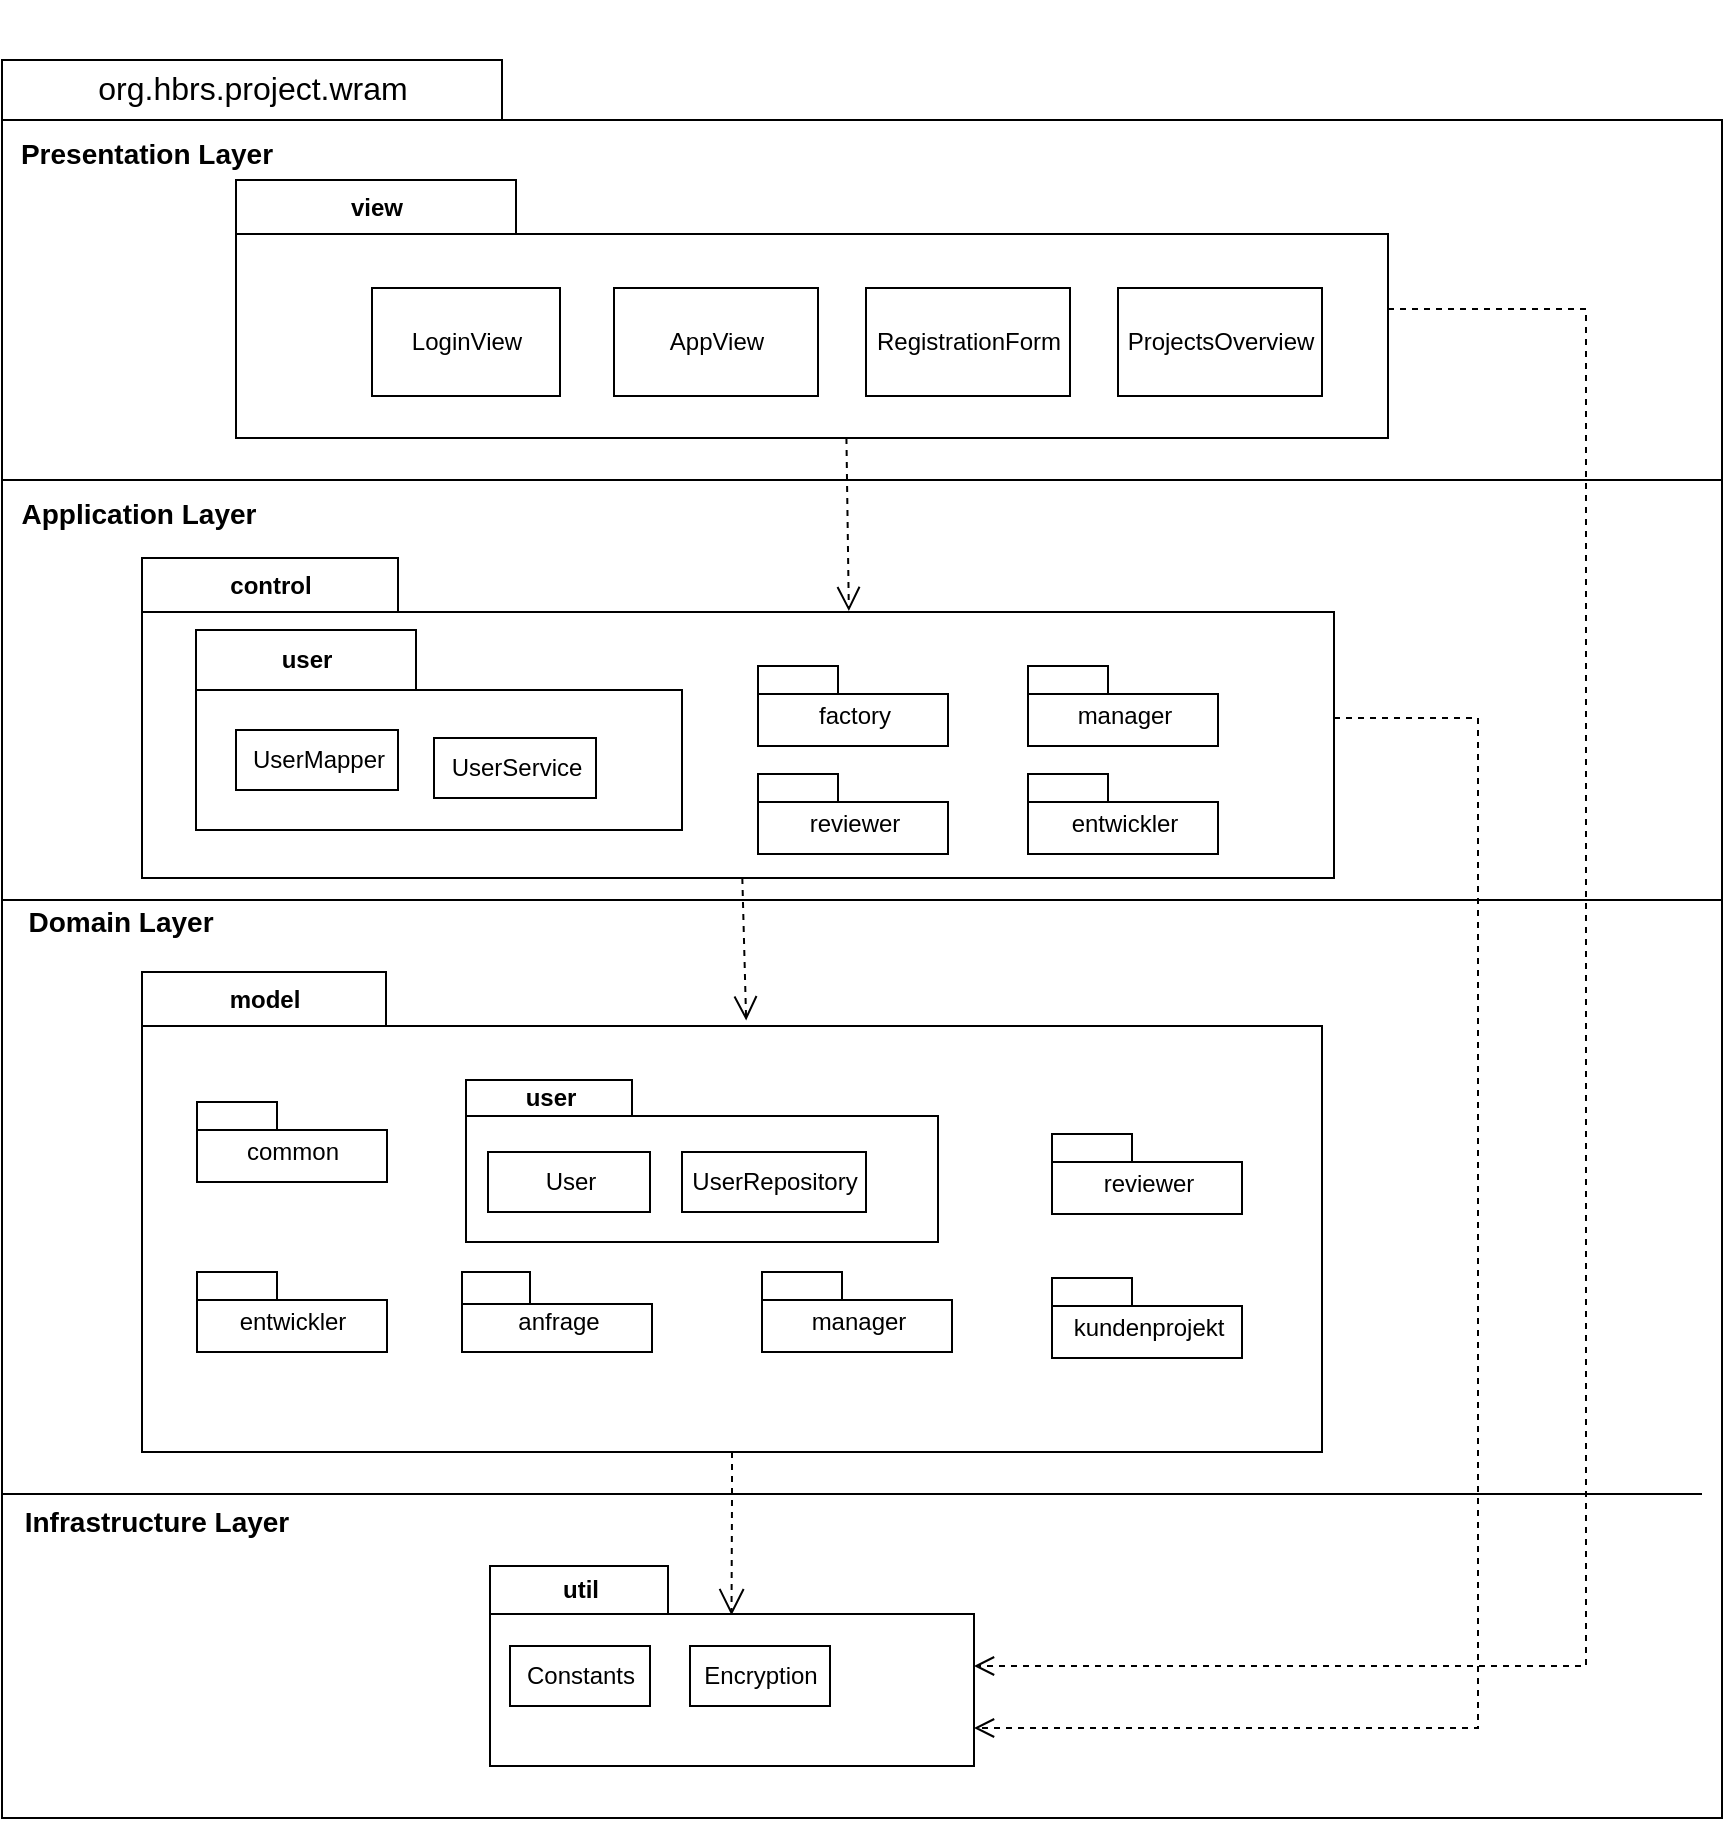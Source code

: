 <mxfile version="15.5.4" type="embed"><diagram id="2MWhljZTr-79RIpY2fLu" name="Bausteinsicht"><mxGraphModel dx="2088" dy="1122" grid="1" gridSize="9" guides="1" tooltips="1" connect="1" arrows="1" fold="1" page="0" pageScale="1" pageWidth="1920" pageHeight="1200" math="0" shadow="0"><root><mxCell id="0"/><mxCell id="1" parent="0"/><mxCell id="7Za7AvAphu47wtOgQL8E-2" value="&lt;p style=&quot;font-weight: normal ; line-height: 18px&quot;&gt;&lt;span style=&quot;background-color: rgb(255 , 255 , 255)&quot;&gt;&lt;font style=&quot;font-size: 16px&quot;&gt;org.hbrs.project.wram&lt;/font&gt;&lt;/span&gt;&lt;/p&gt;" style="shape=folder;fontStyle=1;tabWidth=250;tabHeight=30;tabPosition=left;html=1;boundedLbl=1;labelInHeader=1;container=1;collapsible=0;recursiveResize=0;fillColor=none;" parent="1" vertex="1"><mxGeometry x="-1062" y="-69" width="860" height="879" as="geometry"/></mxCell><mxCell id="7Za7AvAphu47wtOgQL8E-17" value="&lt;b&gt;&lt;font style=&quot;font-size: 14px;&quot;&gt;Infrastructure Layer&lt;/font&gt;&lt;/b&gt;" style="text;html=1;align=center;verticalAlign=middle;resizable=0;points=[];autosize=1;strokeColor=none;fillColor=none;" parent="7Za7AvAphu47wtOgQL8E-2" vertex="1"><mxGeometry y="717" width="153" height="27" as="geometry"/></mxCell><mxCell id="7Za7AvAphu47wtOgQL8E-18" value="&lt;font style=&quot;font-size: 14px;&quot;&gt;&lt;b&gt;Presentation Layer&lt;/b&gt;&lt;/font&gt;" style="text;html=1;align=center;verticalAlign=middle;resizable=0;points=[];autosize=1;strokeColor=none;fillColor=none;" parent="7Za7AvAphu47wtOgQL8E-2" vertex="1"><mxGeometry y="33" width="144" height="27" as="geometry"/></mxCell><mxCell id="7Za7AvAphu47wtOgQL8E-19" value="" style="endArrow=none;html=1;rounded=0;entryX=1;entryY=0.227;entryDx=0;entryDy=0;entryPerimeter=0;" parent="7Za7AvAphu47wtOgQL8E-2" target="7Za7AvAphu47wtOgQL8E-2" edge="1"><mxGeometry width="50" height="50" relative="1" as="geometry"><mxPoint y="210" as="sourcePoint"/><mxPoint x="850" y="210" as="targetPoint"/><Array as="points"><mxPoint x="860" y="210"/></Array></mxGeometry></mxCell><mxCell id="7Za7AvAphu47wtOgQL8E-20" value="&lt;font style=&quot;font-size: 14px;&quot;&gt;&lt;b&gt;Application Layer&lt;/b&gt;&lt;/font&gt;" style="text;html=1;align=center;verticalAlign=middle;resizable=0;points=[];autosize=1;strokeColor=none;fillColor=none;" parent="7Za7AvAphu47wtOgQL8E-2" vertex="1"><mxGeometry y="213" width="135" height="27" as="geometry"/></mxCell><mxCell id="7Za7AvAphu47wtOgQL8E-21" value="" style="endArrow=none;html=1;rounded=0;" parent="7Za7AvAphu47wtOgQL8E-2" edge="1"><mxGeometry width="50" height="50" relative="1" as="geometry"><mxPoint y="717" as="sourcePoint"/><mxPoint x="850" y="717" as="targetPoint"/></mxGeometry></mxCell><mxCell id="7Za7AvAphu47wtOgQL8E-22" value="&lt;b&gt;&lt;font style=&quot;font-size: 14px;&quot;&gt;Domain Layer&lt;/font&gt;&lt;/b&gt;" style="text;html=1;align=center;verticalAlign=middle;resizable=0;points=[];autosize=1;strokeColor=none;fillColor=none;" parent="7Za7AvAphu47wtOgQL8E-2" vertex="1"><mxGeometry y="417" width="117" height="27" as="geometry"/></mxCell><mxCell id="7Za7AvAphu47wtOgQL8E-23" style="edgeStyle=none;html=1;entryX=0.512;entryY=0.101;entryDx=0;entryDy=0;entryPerimeter=0;dashed=1;endArrow=open;endFill=0;endSize=10;" parent="7Za7AvAphu47wtOgQL8E-2" source="7Za7AvAphu47wtOgQL8E-41" target="7Za7AvAphu47wtOgQL8E-27" edge="1"><mxGeometry relative="1" as="geometry"/></mxCell><mxCell id="7Za7AvAphu47wtOgQL8E-24" style="rounded=0;orthogonalLoop=1;jettySize=auto;html=1;dashed=1;endArrow=open;endFill=0;entryX=0.593;entryY=0.166;entryDx=0;entryDy=0;entryPerimeter=0;endSize=10;" parent="7Za7AvAphu47wtOgQL8E-2" target="7Za7AvAphu47wtOgQL8E-41" edge="1"><mxGeometry relative="1" as="geometry"><mxPoint x="422.213" y="189" as="sourcePoint"/></mxGeometry></mxCell><mxCell id="7Za7AvAphu47wtOgQL8E-25" value="" style="endArrow=none;html=1;rounded=0;entryX=1;entryY=0.454;entryDx=0;entryDy=0;entryPerimeter=0;" parent="7Za7AvAphu47wtOgQL8E-2" target="7Za7AvAphu47wtOgQL8E-2" edge="1"><mxGeometry width="50" height="50" relative="1" as="geometry"><mxPoint y="420" as="sourcePoint"/><mxPoint x="850" y="420" as="targetPoint"/><Array as="points"><mxPoint x="860" y="420"/></Array></mxGeometry></mxCell><mxCell id="7Za7AvAphu47wtOgQL8E-26" style="edgeStyle=orthogonalEdgeStyle;rounded=0;orthogonalLoop=1;jettySize=auto;html=1;dashed=1;endArrow=open;endFill=0;entryX=0.499;entryY=0.246;entryDx=0;entryDy=0;entryPerimeter=0;endSize=11;" parent="7Za7AvAphu47wtOgQL8E-2" source="7Za7AvAphu47wtOgQL8E-27" target="7Za7AvAphu47wtOgQL8E-54" edge="1"><mxGeometry relative="1" as="geometry"><mxPoint x="325" y="810" as="targetPoint"/></mxGeometry></mxCell><mxCell id="ogW2aX8y5DBVJp2eBAxj-18" style="edgeStyle=orthogonalEdgeStyle;rounded=0;orthogonalLoop=1;jettySize=auto;html=1;entryX=0;entryY=0;entryDx=242;entryDy=81;entryPerimeter=0;dashed=1;fontSize=14;endArrow=open;endFill=0;endSize=8;" parent="7Za7AvAphu47wtOgQL8E-2" source="7Za7AvAphu47wtOgQL8E-41" target="7Za7AvAphu47wtOgQL8E-54" edge="1"><mxGeometry relative="1" as="geometry"><Array as="points"><mxPoint x="738" y="329"/><mxPoint x="738" y="834"/></Array></mxGeometry></mxCell><mxCell id="7Za7AvAphu47wtOgQL8E-41" value="control" style="shape=folder;fontStyle=1;tabWidth=128;tabHeight=27;tabPosition=left;html=1;boundedLbl=1;labelInHeader=1;container=1;collapsible=0;recursiveResize=0;" parent="7Za7AvAphu47wtOgQL8E-2" vertex="1"><mxGeometry x="70" y="249" width="596" height="160" as="geometry"/></mxCell><mxCell id="ogW2aX8y5DBVJp2eBAxj-8" value="&lt;span style=&quot;font-weight: 400&quot;&gt;entwickler&lt;/span&gt;" style="shape=folder;fontStyle=1;spacingTop=10;tabWidth=40;tabHeight=14;tabPosition=left;html=1;" parent="7Za7AvAphu47wtOgQL8E-41" vertex="1"><mxGeometry x="443" y="108" width="95" height="40" as="geometry"/></mxCell><mxCell id="ogW2aX8y5DBVJp2eBAxj-9" value="&lt;span style=&quot;font-weight: 400&quot;&gt;factory&lt;/span&gt;" style="shape=folder;fontStyle=1;spacingTop=10;tabWidth=40;tabHeight=14;tabPosition=left;html=1;" parent="7Za7AvAphu47wtOgQL8E-41" vertex="1"><mxGeometry x="308" y="54" width="95" height="40" as="geometry"/></mxCell><mxCell id="ogW2aX8y5DBVJp2eBAxj-10" value="&lt;span style=&quot;font-weight: 400&quot;&gt;manager&lt;/span&gt;" style="shape=folder;fontStyle=1;spacingTop=10;tabWidth=40;tabHeight=14;tabPosition=left;html=1;" parent="7Za7AvAphu47wtOgQL8E-41" vertex="1"><mxGeometry x="443" y="54" width="95" height="40" as="geometry"/></mxCell><mxCell id="ogW2aX8y5DBVJp2eBAxj-11" value="&lt;span style=&quot;font-weight: 400&quot;&gt;reviewer&lt;/span&gt;" style="shape=folder;fontStyle=1;spacingTop=10;tabWidth=40;tabHeight=14;tabPosition=left;html=1;" parent="7Za7AvAphu47wtOgQL8E-41" vertex="1"><mxGeometry x="308" y="108" width="95" height="40" as="geometry"/></mxCell><mxCell id="2" value="user" style="shape=folder;fontStyle=1;tabWidth=110;tabHeight=30;tabPosition=left;html=1;boundedLbl=1;labelInHeader=1;container=1;collapsible=0;recursiveResize=0;" vertex="1" parent="7Za7AvAphu47wtOgQL8E-41"><mxGeometry x="27" y="36" width="243" height="100" as="geometry"/></mxCell><mxCell id="3" value="UserMapper" style="html=1;" vertex="1" parent="2"><mxGeometry width="81" height="30" relative="1" as="geometry"><mxPoint x="20" y="50" as="offset"/></mxGeometry></mxCell><mxCell id="4" value="UserService" style="html=1;" vertex="1" parent="2"><mxGeometry x="119" y="54" width="81" height="30" as="geometry"/></mxCell><mxCell id="7Za7AvAphu47wtOgQL8E-54" value="util" style="shape=folder;fontStyle=1;tabWidth=89;tabHeight=24;tabPosition=left;html=1;boundedLbl=1;labelInHeader=1;container=1;collapsible=0;recursiveResize=0;" parent="7Za7AvAphu47wtOgQL8E-2" vertex="1"><mxGeometry x="244" y="753" width="242" height="100" as="geometry"/></mxCell><mxCell id="7Za7AvAphu47wtOgQL8E-55" value="Constants" style="html=1;" parent="7Za7AvAphu47wtOgQL8E-54" vertex="1"><mxGeometry x="10" y="40" width="70" height="30" as="geometry"/></mxCell><mxCell id="7Za7AvAphu47wtOgQL8E-56" value="Encryption" style="html=1;" parent="7Za7AvAphu47wtOgQL8E-54" vertex="1"><mxGeometry x="100" y="40" width="70" height="30" as="geometry"/></mxCell><mxCell id="ogW2aX8y5DBVJp2eBAxj-17" style="edgeStyle=orthogonalEdgeStyle;rounded=0;orthogonalLoop=1;jettySize=auto;html=1;fontSize=14;endSize=8;dashed=1;endArrow=open;endFill=0;" parent="7Za7AvAphu47wtOgQL8E-2" source="ogW2aX8y5DBVJp2eBAxj-1" target="7Za7AvAphu47wtOgQL8E-54" edge="1"><mxGeometry relative="1" as="geometry"><Array as="points"><mxPoint x="792" y="124"/><mxPoint x="792" y="803"/></Array></mxGeometry></mxCell><mxCell id="ogW2aX8y5DBVJp2eBAxj-1" value="view" style="shape=folder;fontStyle=1;tabWidth=140;tabHeight=27;tabPosition=left;html=1;boundedLbl=1;labelInHeader=1;container=1;collapsible=0;recursiveResize=0;" parent="7Za7AvAphu47wtOgQL8E-2" vertex="1"><mxGeometry x="117" y="60" width="576" height="129" as="geometry"/></mxCell><mxCell id="ogW2aX8y5DBVJp2eBAxj-2" value="LoginView" style="html=1;" parent="ogW2aX8y5DBVJp2eBAxj-1" vertex="1"><mxGeometry x="68" y="54" width="94" height="54" as="geometry"/></mxCell><mxCell id="ogW2aX8y5DBVJp2eBAxj-3" value="AppView" style="html=1;" parent="ogW2aX8y5DBVJp2eBAxj-1" vertex="1"><mxGeometry x="189" y="54" width="102" height="54" as="geometry"/></mxCell><mxCell id="ogW2aX8y5DBVJp2eBAxj-15" value="RegistrationForm" style="html=1;" parent="ogW2aX8y5DBVJp2eBAxj-1" vertex="1"><mxGeometry x="315" y="54" width="102" height="54" as="geometry"/></mxCell><mxCell id="ogW2aX8y5DBVJp2eBAxj-16" value="ProjectsOverview" style="html=1;" parent="ogW2aX8y5DBVJp2eBAxj-1" vertex="1"><mxGeometry x="441" y="54" width="102" height="54" as="geometry"/></mxCell><mxCell id="7Za7AvAphu47wtOgQL8E-27" value="model" style="shape=folder;fontStyle=1;tabWidth=122;tabHeight=27;tabPosition=left;html=1;boundedLbl=1;labelInHeader=1;container=1;collapsible=0;recursiveResize=0;fillColor=none;strokeColor=default;" parent="7Za7AvAphu47wtOgQL8E-2" vertex="1"><mxGeometry x="70" y="456" width="590" height="240" as="geometry"/></mxCell><mxCell id="7Za7AvAphu47wtOgQL8E-31" value="&lt;span style=&quot;font-weight: normal&quot;&gt;entwickler&lt;/span&gt;" style="shape=folder;fontStyle=1;spacingTop=10;tabWidth=40;tabHeight=14;tabPosition=left;html=1;" parent="7Za7AvAphu47wtOgQL8E-27" vertex="1"><mxGeometry x="27.5" y="150" width="95" height="40" as="geometry"/></mxCell><mxCell id="7Za7AvAphu47wtOgQL8E-32" value="&lt;span style=&quot;font-weight: normal&quot;&gt;reviewer&lt;/span&gt;" style="shape=folder;fontStyle=1;spacingTop=10;tabWidth=40;tabHeight=14;tabPosition=left;html=1;" parent="7Za7AvAphu47wtOgQL8E-27" vertex="1"><mxGeometry x="455" y="81" width="95" height="40" as="geometry"/></mxCell><mxCell id="7Za7AvAphu47wtOgQL8E-33" value="&lt;span style=&quot;font-weight: normal&quot;&gt;common&lt;/span&gt;" style="shape=folder;fontStyle=1;spacingTop=10;tabWidth=40;tabHeight=14;tabPosition=left;html=1;" parent="7Za7AvAphu47wtOgQL8E-27" vertex="1"><mxGeometry x="27.5" y="65" width="95" height="40" as="geometry"/></mxCell><mxCell id="7Za7AvAphu47wtOgQL8E-35" value="&lt;span style=&quot;font-weight: 400&quot;&gt;anfrage&lt;/span&gt;" style="shape=folder;fontStyle=1;spacingTop=10;tabWidth=34;tabHeight=16;tabPosition=left;html=1;" parent="7Za7AvAphu47wtOgQL8E-27" vertex="1"><mxGeometry x="160" y="150" width="95" height="40" as="geometry"/></mxCell><mxCell id="7Za7AvAphu47wtOgQL8E-36" value="&lt;span style=&quot;font-weight: 400&quot;&gt;manager&lt;/span&gt;" style="shape=folder;fontStyle=1;spacingTop=10;tabWidth=40;tabHeight=14;tabPosition=left;html=1;" parent="7Za7AvAphu47wtOgQL8E-27" vertex="1"><mxGeometry x="310" y="150" width="95" height="40" as="geometry"/></mxCell><mxCell id="7Za7AvAphu47wtOgQL8E-37" value="&lt;span style=&quot;font-weight: 400&quot;&gt;kundenprojekt&lt;/span&gt;" style="shape=folder;fontStyle=1;spacingTop=10;tabWidth=40;tabHeight=14;tabPosition=left;html=1;" parent="7Za7AvAphu47wtOgQL8E-27" vertex="1"><mxGeometry x="455" y="153" width="95" height="40" as="geometry"/></mxCell><mxCell id="5" value="user" style="shape=folder;fontStyle=1;tabWidth=83;tabHeight=18;tabPosition=left;html=1;boundedLbl=1;labelInHeader=1;container=1;collapsible=0;recursiveResize=0;" vertex="1" parent="7Za7AvAphu47wtOgQL8E-27"><mxGeometry x="162" y="54" width="236" height="81" as="geometry"/></mxCell><mxCell id="6" value="User" style="html=1;" vertex="1" parent="5"><mxGeometry width="81" height="30" relative="1" as="geometry"><mxPoint x="11" y="36" as="offset"/></mxGeometry></mxCell><mxCell id="7" value="UserRepository" style="html=1;" vertex="1" parent="5"><mxGeometry x="108" y="36" width="92" height="30" as="geometry"/></mxCell><mxCell id="7Za7AvAphu47wtOgQL8E-59" value="&lt;span style=&quot;color: rgba(0 , 0 , 0 , 0) ; font-family: monospace ; font-size: 0px ; background-color: rgb(248 , 249 , 250)&quot;&gt;%3CmxGraphModel%3E%3Croot%3E%3CmxCell%20id%3D%220%22%2F%3E%3CmxCell%20id%3D%221%22%20parent%3D%220%22%2F%3E%3CmxCell%20id%3D%222%22%20value%3D%22permission%22%20style%3D%22shape%3Dfolder%3BfontStyle%3D1%3BtabWidth%3D110%3BtabHeight%3D30%3BtabPosition%3Dleft%3Bhtml%3D1%3BboundedLbl%3D1%3BlabelInHeader%3D1%3Bcontainer%3D1%3Bcollapsible%3D0%3BrecursiveResize%3D0%3B%22%20vertex%3D%221%22%20parent%3D%221%22%3E%3CmxGeometry%20x%3D%2240%22%20y%3D%22340%22%20width%3D%22150%22%20height%3D%22100%22%20as%3D%22geometry%22%2F%3E%3C%2FmxCell%3E%3CmxCell%20id%3D%223%22%20value%3D%22dto%22%20style%3D%22html%3D1%3B%22%20vertex%3D%221%22%20parent%3D%222%22%3E%3CmxGeometry%20width%3D%22110%22%20height%3D%2230%22%20relative%3D%221%22%20as%3D%22geometry%22%3E%3CmxPoint%20x%3D%2220%22%20y%3D%2250%22%20as%3D%22offset%22%2F%3E%3C%2FmxGeometry%3E%3C%2FmxCell%3E%3C%2Froot%3E%3C%2FmxGraphModel%3E&lt;/span&gt;" style="text;html=1;align=center;verticalAlign=middle;resizable=0;points=[];autosize=1;strokeColor=none;fillColor=none;" parent="1" vertex="1"><mxGeometry x="-742" y="-99" width="20" height="20" as="geometry"/></mxCell></root></mxGraphModel></diagram></mxfile>